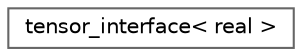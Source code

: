 digraph "类继承关系图"
{
 // LATEX_PDF_SIZE
  bgcolor="transparent";
  edge [fontname=Helvetica,fontsize=10,labelfontname=Helvetica,labelfontsize=10];
  node [fontname=Helvetica,fontsize=10,shape=box,height=0.2,width=0.4];
  rankdir="LR";
  Node0 [id="Node000000",label="tensor_interface\< real \>",height=0.2,width=0.4,color="grey40", fillcolor="white", style="filled",URL="$classtensor__interface.html",tooltip=" "];
}
